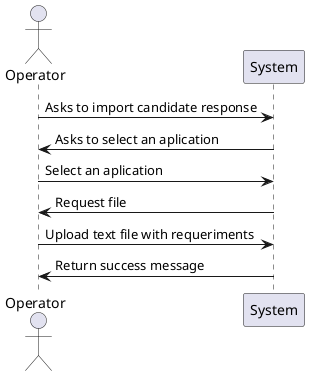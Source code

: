 @startuml
actor Operator
participant "System" as S

Operator -> S: Asks to import candidate response
S -> Operator: Asks to select an aplication
Operator -> S: Select an aplication
S -> Operator: Request file
Operator -> S: Upload text file with requeriments
S -> Operator: Return success message


@enduml
